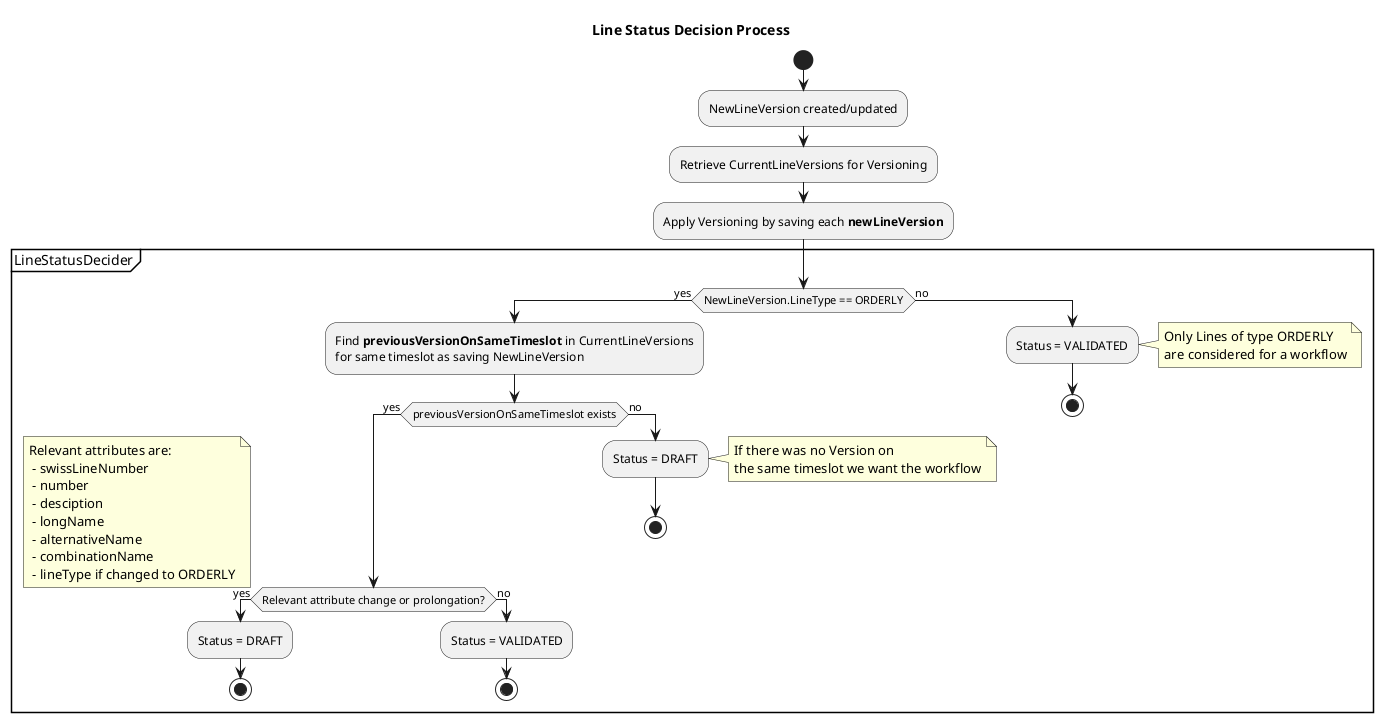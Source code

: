@startuml

title Line Status Decision Process

start

:NewLineVersion created/updated;

:Retrieve CurrentLineVersions for Versioning;

:Apply Versioning by saving each **newLineVersion**;

partition "LineStatusDecider"{
    if (NewLineVersion.LineType == ORDERLY) then (yes)
      :Find **previousVersionOnSameTimeslot** in CurrentLineVersions
      for same timeslot as saving NewLineVersion;

      if (previousVersionOnSameTimeslot exists) then (yes)
        if (Relevant attribute change or prolongation?) then (yes)
        floating note
              Relevant attributes are:
               - swissLineNumber
               - number
               - desciption
               - longName
               - alternativeName
               - combinationName
               - lineType if changed to ORDERLY
        endnote
        :Status = DRAFT;
        stop
        else(no)
        :Status = VALIDATED;
        stop
        endif
      else (no)
        :Status = DRAFT;
        note right
            If there was no Version on
            the same timeslot we want the workflow
        endnote
        stop
      endif

    else (no)
      :Status = VALIDATED;
      note right
        Only Lines of type ORDERLY
        are considered for a workflow
      endnote
      stop
    endif
}

@enduml